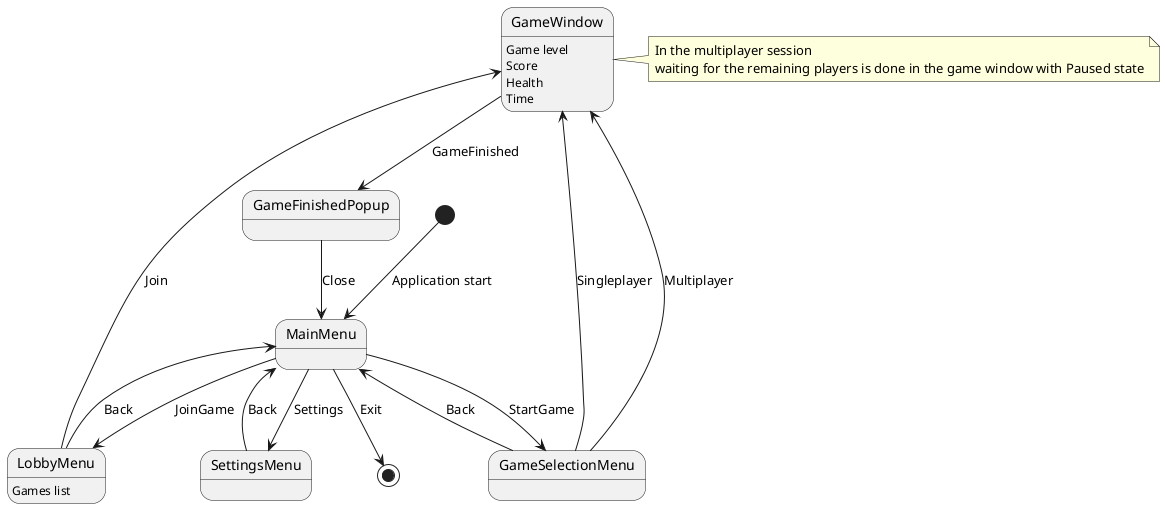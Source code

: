 @startuml
top to bottom direction

[*] --> MainMenu: Application start
state MainMenu
MainMenu --> GameSelectionMenu : StartGame
MainMenu --> LobbyMenu : JoinGame
MainMenu --> SettingsMenu : Settings
MainMenu --> [*] : Exit

state GameSelectionMenu
GameSelectionMenu --> GameWindow : Singleplayer
GameSelectionMenu --> GameWindow : Multiplayer
note right of GameWindow: In the multiplayer session \nwaiting for the remaining players is done in the game window with Paused state
GameSelectionMenu --> MainMenu : Back

state LobbyMenu {
    LobbyMenu: Games list
}
LobbyMenu --> GameWindow : Join
LobbyMenu --> MainMenu : Back

state SettingsMenu
SettingsMenu --> MainMenu : Back

state GameWindow {
    GameWindow: Game level
    GameWindow: Score
    GameWindow: Health
    GameWindow: Time
}
GameWindow --> GameFinishedPopup : GameFinished

state GameFinishedPopup
GameFinishedPopup --> MainMenu : Close

@enduml
